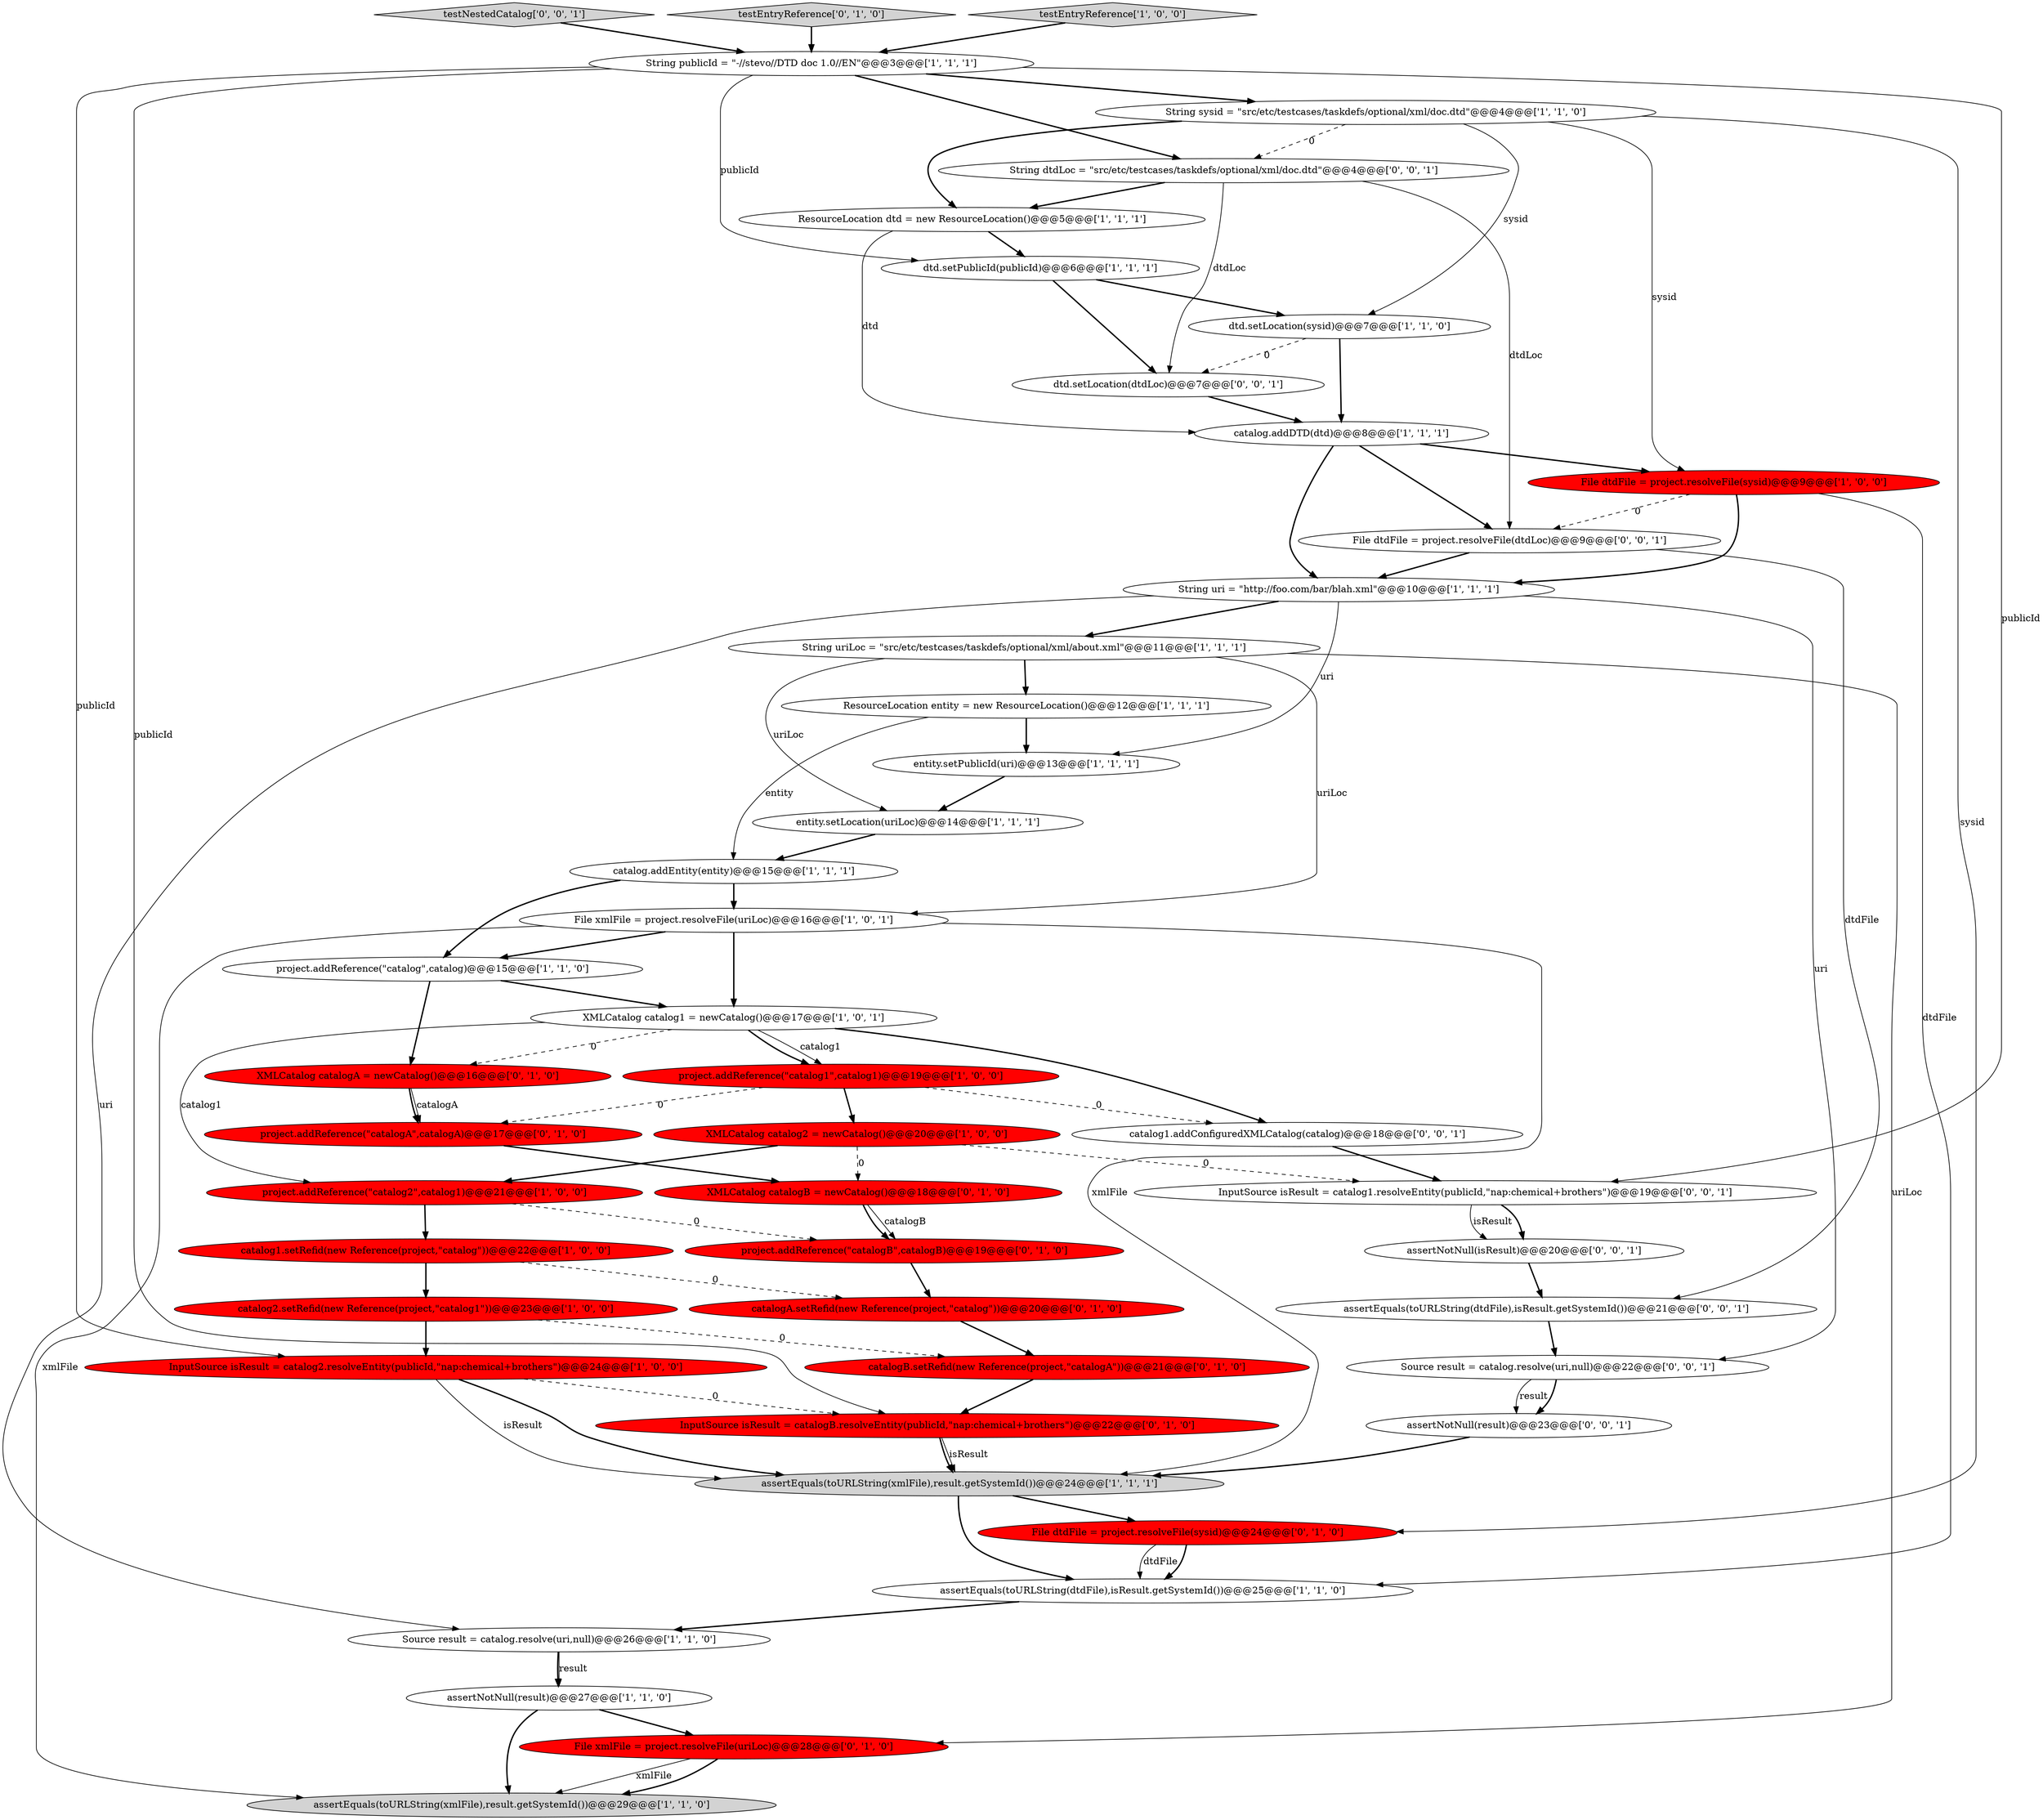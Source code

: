digraph {
30 [style = filled, label = "catalogA.setRefid(new Reference(project,\"catalog\"))@@@20@@@['0', '1', '0']", fillcolor = red, shape = ellipse image = "AAA1AAABBB2BBB"];
23 [style = filled, label = "assertEquals(toURLString(dtdFile),isResult.getSystemId())@@@25@@@['1', '1', '0']", fillcolor = white, shape = ellipse image = "AAA0AAABBB1BBB"];
28 [style = filled, label = "catalogB.setRefid(new Reference(project,\"catalogA\"))@@@21@@@['0', '1', '0']", fillcolor = red, shape = ellipse image = "AAA1AAABBB2BBB"];
34 [style = filled, label = "XMLCatalog catalogA = newCatalog()@@@16@@@['0', '1', '0']", fillcolor = red, shape = ellipse image = "AAA1AAABBB2BBB"];
40 [style = filled, label = "dtd.setLocation(dtdLoc)@@@7@@@['0', '0', '1']", fillcolor = white, shape = ellipse image = "AAA0AAABBB3BBB"];
41 [style = filled, label = "testNestedCatalog['0', '0', '1']", fillcolor = lightgray, shape = diamond image = "AAA0AAABBB3BBB"];
10 [style = filled, label = "XMLCatalog catalog2 = newCatalog()@@@20@@@['1', '0', '0']", fillcolor = red, shape = ellipse image = "AAA1AAABBB1BBB"];
0 [style = filled, label = "XMLCatalog catalog1 = newCatalog()@@@17@@@['1', '0', '1']", fillcolor = white, shape = ellipse image = "AAA0AAABBB1BBB"];
46 [style = filled, label = "File dtdFile = project.resolveFile(dtdLoc)@@@9@@@['0', '0', '1']", fillcolor = white, shape = ellipse image = "AAA0AAABBB3BBB"];
32 [style = filled, label = "XMLCatalog catalogB = newCatalog()@@@18@@@['0', '1', '0']", fillcolor = red, shape = ellipse image = "AAA1AAABBB2BBB"];
4 [style = filled, label = "ResourceLocation dtd = new ResourceLocation()@@@5@@@['1', '1', '1']", fillcolor = white, shape = ellipse image = "AAA0AAABBB1BBB"];
13 [style = filled, label = "assertEquals(toURLString(xmlFile),result.getSystemId())@@@24@@@['1', '1', '1']", fillcolor = lightgray, shape = ellipse image = "AAA0AAABBB1BBB"];
7 [style = filled, label = "catalog1.setRefid(new Reference(project,\"catalog\"))@@@22@@@['1', '0', '0']", fillcolor = red, shape = ellipse image = "AAA1AAABBB1BBB"];
22 [style = filled, label = "project.addReference(\"catalog1\",catalog1)@@@19@@@['1', '0', '0']", fillcolor = red, shape = ellipse image = "AAA1AAABBB1BBB"];
37 [style = filled, label = "testEntryReference['0', '1', '0']", fillcolor = lightgray, shape = diamond image = "AAA0AAABBB2BBB"];
29 [style = filled, label = "File dtdFile = project.resolveFile(sysid)@@@24@@@['0', '1', '0']", fillcolor = red, shape = ellipse image = "AAA1AAABBB2BBB"];
11 [style = filled, label = "String publicId = \"-//stevo//DTD doc 1.0//EN\"@@@3@@@['1', '1', '1']", fillcolor = white, shape = ellipse image = "AAA0AAABBB1BBB"];
18 [style = filled, label = "String sysid = \"src/etc/testcases/taskdefs/optional/xml/doc.dtd\"@@@4@@@['1', '1', '0']", fillcolor = white, shape = ellipse image = "AAA0AAABBB1BBB"];
3 [style = filled, label = "catalog.addEntity(entity)@@@15@@@['1', '1', '1']", fillcolor = white, shape = ellipse image = "AAA0AAABBB1BBB"];
6 [style = filled, label = "project.addReference(\"catalog2\",catalog1)@@@21@@@['1', '0', '0']", fillcolor = red, shape = ellipse image = "AAA1AAABBB1BBB"];
38 [style = filled, label = "InputSource isResult = catalog1.resolveEntity(publicId,\"nap:chemical+brothers\")@@@19@@@['0', '0', '1']", fillcolor = white, shape = ellipse image = "AAA0AAABBB3BBB"];
16 [style = filled, label = "catalog.addDTD(dtd)@@@8@@@['1', '1', '1']", fillcolor = white, shape = ellipse image = "AAA0AAABBB1BBB"];
24 [style = filled, label = "Source result = catalog.resolve(uri,null)@@@26@@@['1', '1', '0']", fillcolor = white, shape = ellipse image = "AAA0AAABBB1BBB"];
42 [style = filled, label = "assertEquals(toURLString(dtdFile),isResult.getSystemId())@@@21@@@['0', '0', '1']", fillcolor = white, shape = ellipse image = "AAA0AAABBB3BBB"];
19 [style = filled, label = "dtd.setPublicId(publicId)@@@6@@@['1', '1', '1']", fillcolor = white, shape = ellipse image = "AAA0AAABBB1BBB"];
5 [style = filled, label = "testEntryReference['1', '0', '0']", fillcolor = lightgray, shape = diamond image = "AAA0AAABBB1BBB"];
44 [style = filled, label = "assertNotNull(isResult)@@@20@@@['0', '0', '1']", fillcolor = white, shape = ellipse image = "AAA0AAABBB3BBB"];
20 [style = filled, label = "File xmlFile = project.resolveFile(uriLoc)@@@16@@@['1', '0', '1']", fillcolor = white, shape = ellipse image = "AAA0AAABBB1BBB"];
17 [style = filled, label = "dtd.setLocation(sysid)@@@7@@@['1', '1', '0']", fillcolor = white, shape = ellipse image = "AAA0AAABBB1BBB"];
43 [style = filled, label = "String dtdLoc = \"src/etc/testcases/taskdefs/optional/xml/doc.dtd\"@@@4@@@['0', '0', '1']", fillcolor = white, shape = ellipse image = "AAA0AAABBB3BBB"];
35 [style = filled, label = "InputSource isResult = catalogB.resolveEntity(publicId,\"nap:chemical+brothers\")@@@22@@@['0', '1', '0']", fillcolor = red, shape = ellipse image = "AAA1AAABBB2BBB"];
15 [style = filled, label = "assertNotNull(result)@@@27@@@['1', '1', '0']", fillcolor = white, shape = ellipse image = "AAA0AAABBB1BBB"];
21 [style = filled, label = "String uri = \"http://foo.com/bar/blah.xml\"@@@10@@@['1', '1', '1']", fillcolor = white, shape = ellipse image = "AAA0AAABBB1BBB"];
8 [style = filled, label = "catalog2.setRefid(new Reference(project,\"catalog1\"))@@@23@@@['1', '0', '0']", fillcolor = red, shape = ellipse image = "AAA1AAABBB1BBB"];
26 [style = filled, label = "project.addReference(\"catalog\",catalog)@@@15@@@['1', '1', '0']", fillcolor = white, shape = ellipse image = "AAA0AAABBB1BBB"];
39 [style = filled, label = "Source result = catalog.resolve(uri,null)@@@22@@@['0', '0', '1']", fillcolor = white, shape = ellipse image = "AAA0AAABBB3BBB"];
47 [style = filled, label = "catalog1.addConfiguredXMLCatalog(catalog)@@@18@@@['0', '0', '1']", fillcolor = white, shape = ellipse image = "AAA0AAABBB3BBB"];
33 [style = filled, label = "project.addReference(\"catalogB\",catalogB)@@@19@@@['0', '1', '0']", fillcolor = red, shape = ellipse image = "AAA1AAABBB2BBB"];
14 [style = filled, label = "File dtdFile = project.resolveFile(sysid)@@@9@@@['1', '0', '0']", fillcolor = red, shape = ellipse image = "AAA1AAABBB1BBB"];
9 [style = filled, label = "InputSource isResult = catalog2.resolveEntity(publicId,\"nap:chemical+brothers\")@@@24@@@['1', '0', '0']", fillcolor = red, shape = ellipse image = "AAA1AAABBB1BBB"];
45 [style = filled, label = "assertNotNull(result)@@@23@@@['0', '0', '1']", fillcolor = white, shape = ellipse image = "AAA0AAABBB3BBB"];
36 [style = filled, label = "project.addReference(\"catalogA\",catalogA)@@@17@@@['0', '1', '0']", fillcolor = red, shape = ellipse image = "AAA1AAABBB2BBB"];
1 [style = filled, label = "ResourceLocation entity = new ResourceLocation()@@@12@@@['1', '1', '1']", fillcolor = white, shape = ellipse image = "AAA0AAABBB1BBB"];
27 [style = filled, label = "String uriLoc = \"src/etc/testcases/taskdefs/optional/xml/about.xml\"@@@11@@@['1', '1', '1']", fillcolor = white, shape = ellipse image = "AAA0AAABBB1BBB"];
2 [style = filled, label = "entity.setPublicId(uri)@@@13@@@['1', '1', '1']", fillcolor = white, shape = ellipse image = "AAA0AAABBB1BBB"];
25 [style = filled, label = "assertEquals(toURLString(xmlFile),result.getSystemId())@@@29@@@['1', '1', '0']", fillcolor = lightgray, shape = ellipse image = "AAA0AAABBB1BBB"];
31 [style = filled, label = "File xmlFile = project.resolveFile(uriLoc)@@@28@@@['0', '1', '0']", fillcolor = red, shape = ellipse image = "AAA1AAABBB2BBB"];
12 [style = filled, label = "entity.setLocation(uriLoc)@@@14@@@['1', '1', '1']", fillcolor = white, shape = ellipse image = "AAA0AAABBB1BBB"];
18->43 [style = dashed, label="0"];
22->36 [style = dashed, label="0"];
43->40 [style = solid, label="dtdLoc"];
37->11 [style = bold, label=""];
38->44 [style = bold, label=""];
38->44 [style = solid, label="isResult"];
20->26 [style = bold, label=""];
15->25 [style = bold, label=""];
46->42 [style = solid, label="dtdFile"];
26->34 [style = bold, label=""];
20->0 [style = bold, label=""];
10->38 [style = dashed, label="0"];
43->46 [style = solid, label="dtdLoc"];
41->11 [style = bold, label=""];
7->8 [style = bold, label=""];
43->4 [style = bold, label=""];
46->21 [style = bold, label=""];
30->28 [style = bold, label=""];
40->16 [style = bold, label=""];
10->32 [style = dashed, label="0"];
29->23 [style = solid, label="dtdFile"];
31->25 [style = solid, label="xmlFile"];
39->45 [style = solid, label="result"];
11->19 [style = solid, label="publicId"];
27->12 [style = solid, label="uriLoc"];
0->34 [style = dashed, label="0"];
16->14 [style = bold, label=""];
17->16 [style = bold, label=""];
20->13 [style = solid, label="xmlFile"];
4->19 [style = bold, label=""];
39->45 [style = bold, label=""];
11->43 [style = bold, label=""];
29->23 [style = bold, label=""];
1->3 [style = solid, label="entity"];
8->28 [style = dashed, label="0"];
6->33 [style = dashed, label="0"];
11->18 [style = bold, label=""];
32->33 [style = solid, label="catalogB"];
26->0 [style = bold, label=""];
28->35 [style = bold, label=""];
18->4 [style = bold, label=""];
11->35 [style = solid, label="publicId"];
15->31 [style = bold, label=""];
34->36 [style = bold, label=""];
33->30 [style = bold, label=""];
20->25 [style = solid, label="xmlFile"];
35->13 [style = solid, label="isResult"];
5->11 [style = bold, label=""];
6->7 [style = bold, label=""];
0->6 [style = solid, label="catalog1"];
14->21 [style = bold, label=""];
44->42 [style = bold, label=""];
31->25 [style = bold, label=""];
21->27 [style = bold, label=""];
42->39 [style = bold, label=""];
3->26 [style = bold, label=""];
11->38 [style = solid, label="publicId"];
27->20 [style = solid, label="uriLoc"];
27->31 [style = solid, label="uriLoc"];
19->17 [style = bold, label=""];
18->17 [style = solid, label="sysid"];
14->46 [style = dashed, label="0"];
10->6 [style = bold, label=""];
32->33 [style = bold, label=""];
34->36 [style = solid, label="catalogA"];
9->35 [style = dashed, label="0"];
14->23 [style = solid, label="dtdFile"];
21->39 [style = solid, label="uri"];
21->2 [style = solid, label="uri"];
22->10 [style = bold, label=""];
1->2 [style = bold, label=""];
12->3 [style = bold, label=""];
19->40 [style = bold, label=""];
16->46 [style = bold, label=""];
24->15 [style = bold, label=""];
22->47 [style = dashed, label="0"];
27->1 [style = bold, label=""];
4->16 [style = solid, label="dtd"];
11->9 [style = solid, label="publicId"];
9->13 [style = solid, label="isResult"];
18->29 [style = solid, label="sysid"];
36->32 [style = bold, label=""];
0->22 [style = solid, label="catalog1"];
18->14 [style = solid, label="sysid"];
45->13 [style = bold, label=""];
47->38 [style = bold, label=""];
2->12 [style = bold, label=""];
24->15 [style = solid, label="result"];
13->29 [style = bold, label=""];
23->24 [style = bold, label=""];
3->20 [style = bold, label=""];
0->47 [style = bold, label=""];
16->21 [style = bold, label=""];
17->40 [style = dashed, label="0"];
0->22 [style = bold, label=""];
7->30 [style = dashed, label="0"];
8->9 [style = bold, label=""];
13->23 [style = bold, label=""];
35->13 [style = bold, label=""];
21->24 [style = solid, label="uri"];
9->13 [style = bold, label=""];
}

